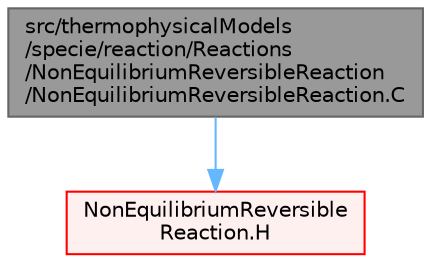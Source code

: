 digraph "src/thermophysicalModels/specie/reaction/Reactions/NonEquilibriumReversibleReaction/NonEquilibriumReversibleReaction.C"
{
 // LATEX_PDF_SIZE
  bgcolor="transparent";
  edge [fontname=Helvetica,fontsize=10,labelfontname=Helvetica,labelfontsize=10];
  node [fontname=Helvetica,fontsize=10,shape=box,height=0.2,width=0.4];
  Node1 [id="Node000001",label="src/thermophysicalModels\l/specie/reaction/Reactions\l/NonEquilibriumReversibleReaction\l/NonEquilibriumReversibleReaction.C",height=0.2,width=0.4,color="gray40", fillcolor="grey60", style="filled", fontcolor="black",tooltip=" "];
  Node1 -> Node2 [id="edge1_Node000001_Node000002",color="steelblue1",style="solid",tooltip=" "];
  Node2 [id="Node000002",label="NonEquilibriumReversible\lReaction.H",height=0.2,width=0.4,color="red", fillcolor="#FFF0F0", style="filled",URL="$NonEquilibriumReversibleReaction_8H.html",tooltip=" "];
}
